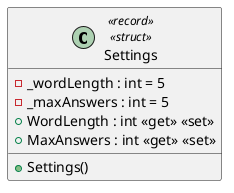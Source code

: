 @startuml
class Settings <<record>> <<struct>> {
    - _wordLength : int = 5
    - _maxAnswers : int = 5
    + WordLength : int <<get>> <<set>>
    + MaxAnswers : int <<get>> <<set>>
    + Settings()
}
@enduml
